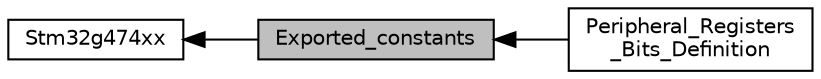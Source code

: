digraph "Exported_constants"
{
  edge [fontname="Helvetica",fontsize="10",labelfontname="Helvetica",labelfontsize="10"];
  node [fontname="Helvetica",fontsize="10",shape=box];
  rankdir=LR;
  Node1 [label="Exported_constants",height=0.2,width=0.4,color="black", fillcolor="grey75", style="filled", fontcolor="black",tooltip=" "];
  Node3 [label="Peripheral_Registers\l_Bits_Definition",height=0.2,width=0.4,color="black", fillcolor="white", style="filled",URL="$group__Peripheral__Registers__Bits__Definition.html",tooltip=" "];
  Node2 [label="Stm32g474xx",height=0.2,width=0.4,color="black", fillcolor="white", style="filled",URL="$group__stm32g474xx.html",tooltip=" "];
  Node2->Node1 [shape=plaintext, dir="back", style="solid"];
  Node1->Node3 [shape=plaintext, dir="back", style="solid"];
}
